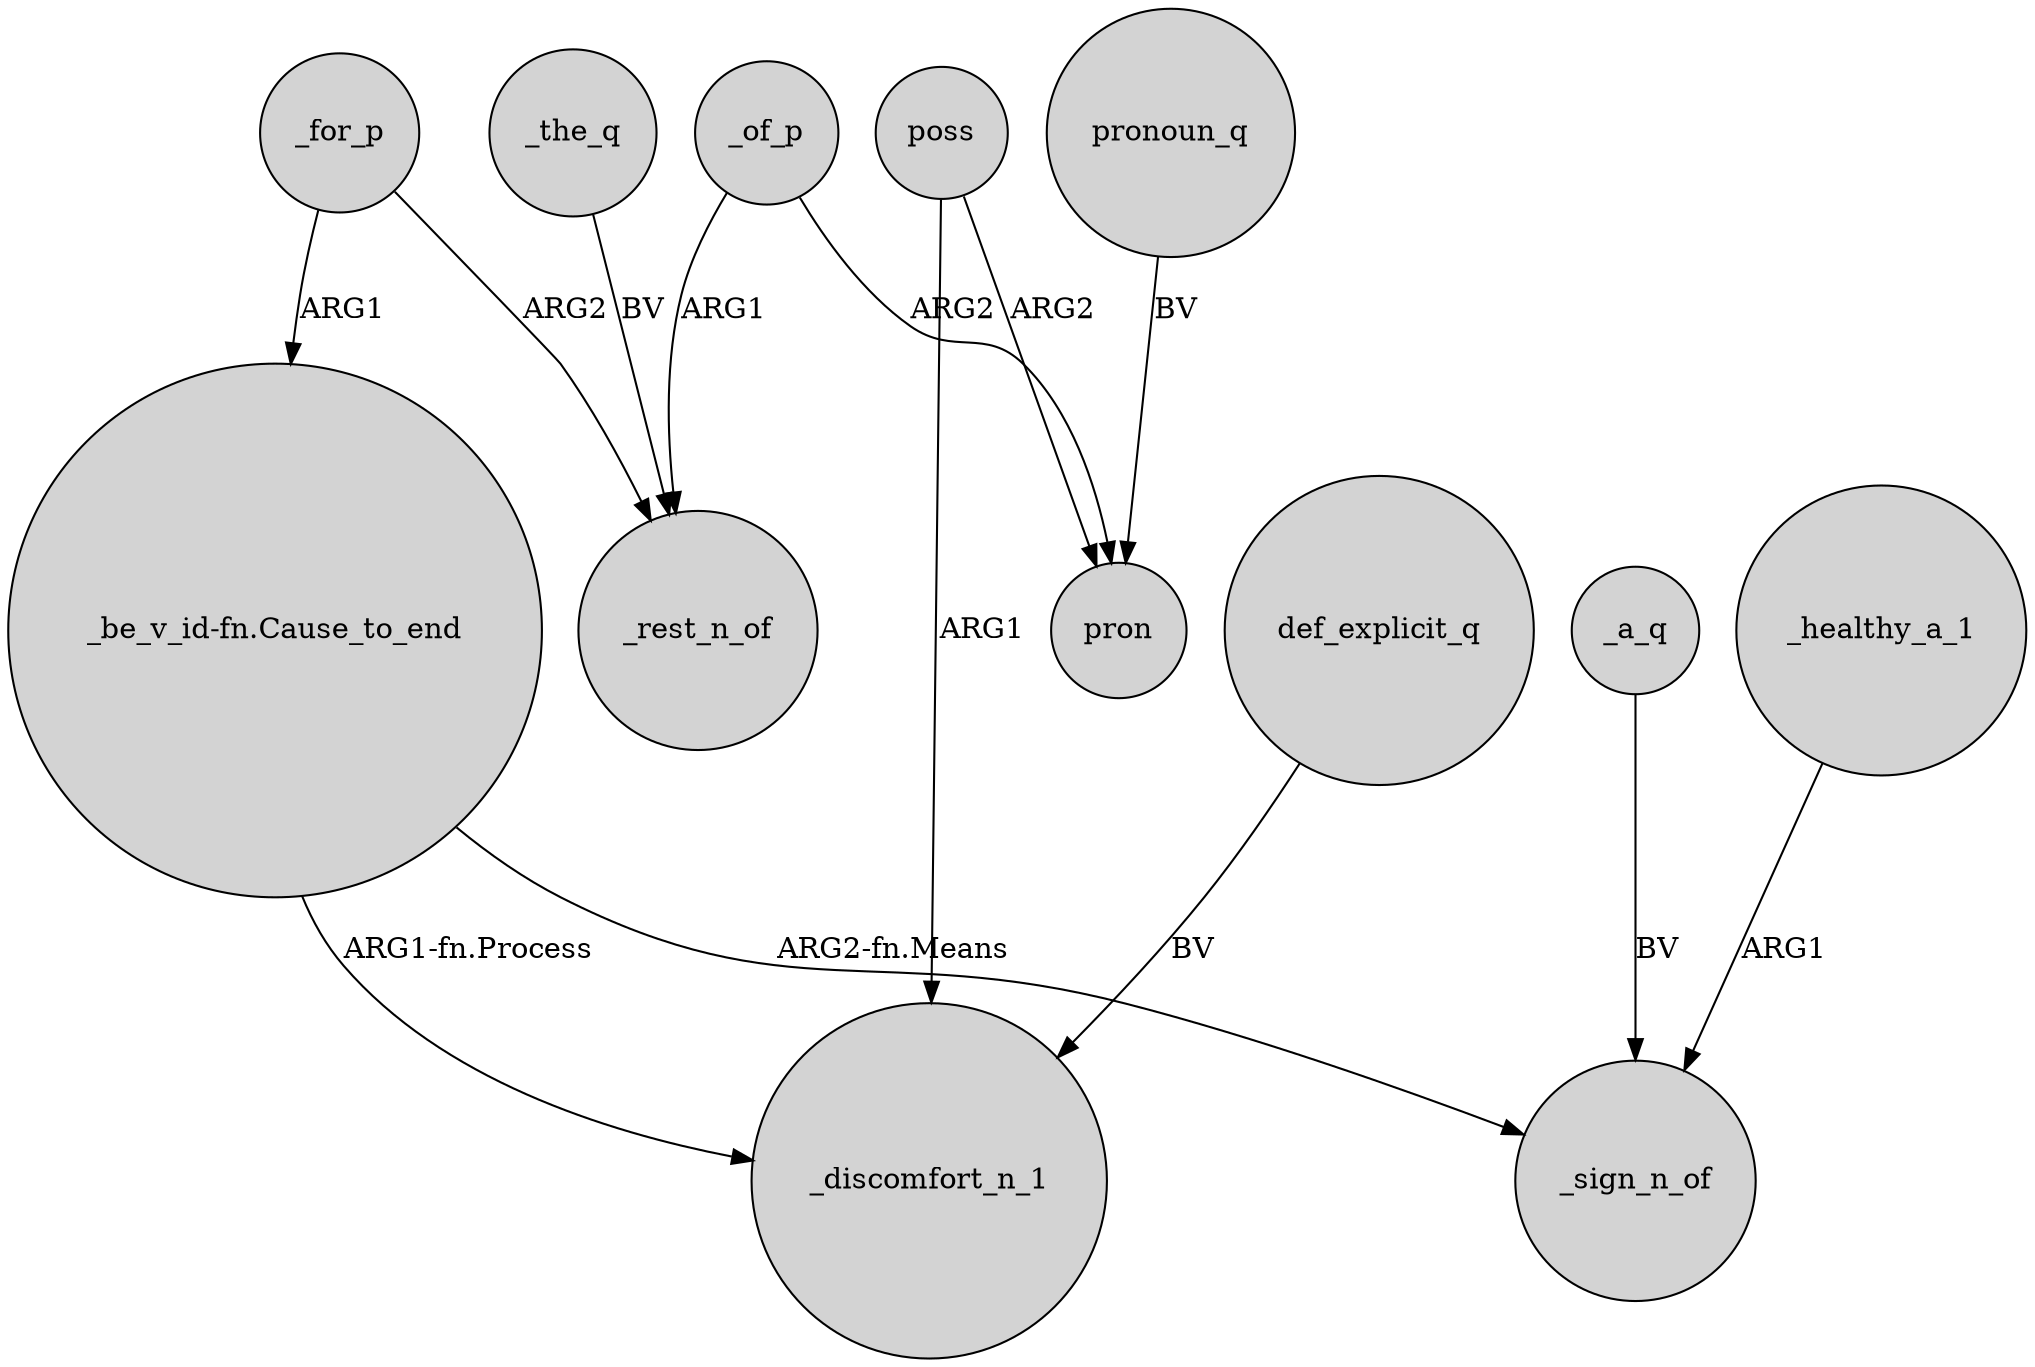 digraph {
	node [shape=circle style=filled]
	_for_p -> _rest_n_of [label=ARG2]
	"_be_v_id-fn.Cause_to_end" -> _discomfort_n_1 [label="ARG1-fn.Process"]
	_a_q -> _sign_n_of [label=BV]
	poss -> _discomfort_n_1 [label=ARG1]
	_healthy_a_1 -> _sign_n_of [label=ARG1]
	def_explicit_q -> _discomfort_n_1 [label=BV]
	_the_q -> _rest_n_of [label=BV]
	_of_p -> _rest_n_of [label=ARG1]
	_of_p -> pron [label=ARG2]
	"_be_v_id-fn.Cause_to_end" -> _sign_n_of [label="ARG2-fn.Means"]
	pronoun_q -> pron [label=BV]
	poss -> pron [label=ARG2]
	_for_p -> "_be_v_id-fn.Cause_to_end" [label=ARG1]
}
